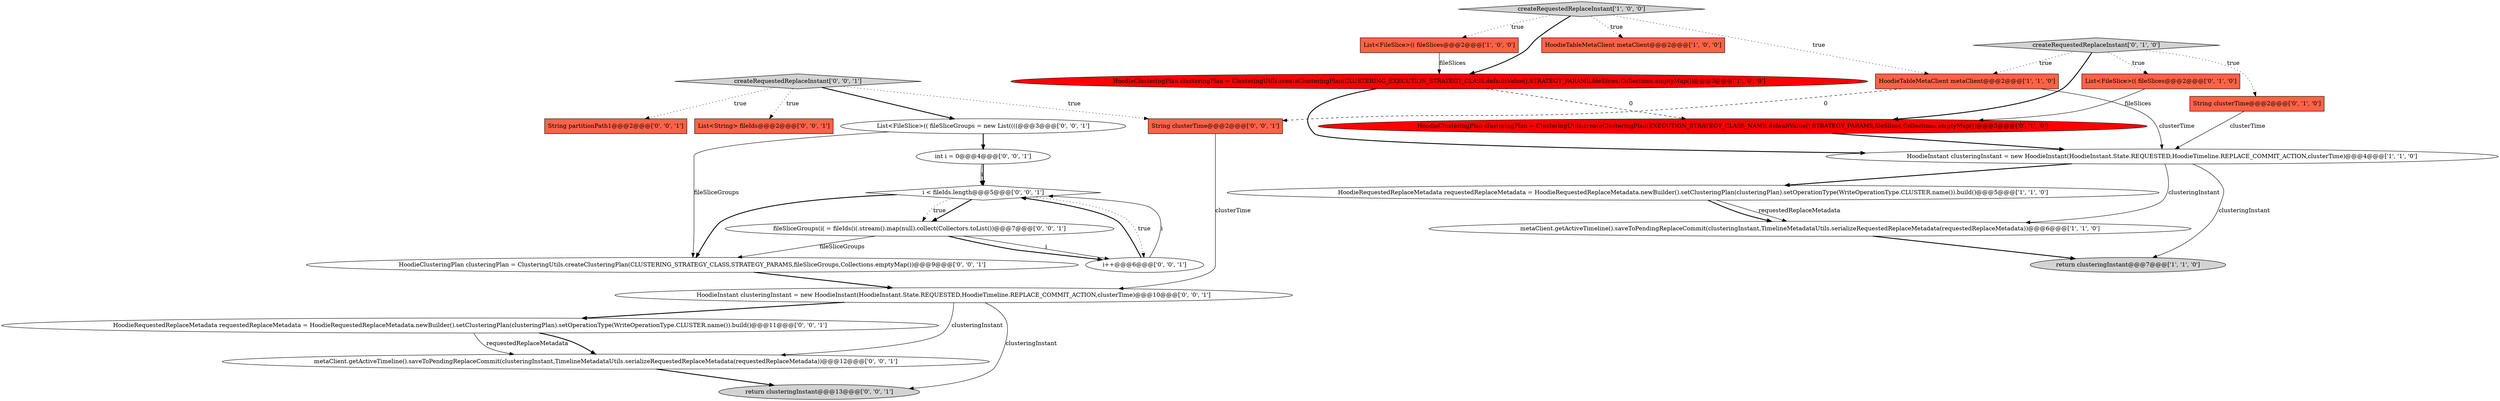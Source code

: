 digraph {
13 [style = filled, label = "List<String> fileIds@@@2@@@['0', '0', '1']", fillcolor = tomato, shape = box image = "AAA0AAABBB3BBB"];
25 [style = filled, label = "List<FileSlice>(( fileSliceGroups = new List((((@@@3@@@['0', '0', '1']", fillcolor = white, shape = ellipse image = "AAA0AAABBB3BBB"];
0 [style = filled, label = "List<FileSlice>(( fileSlices@@@2@@@['1', '0', '0']", fillcolor = tomato, shape = box image = "AAA0AAABBB1BBB"];
16 [style = filled, label = "fileSliceGroups(i( = fileIds(i(.stream().map(null).collect(Collectors.toList())@@@7@@@['0', '0', '1']", fillcolor = white, shape = ellipse image = "AAA0AAABBB3BBB"];
26 [style = filled, label = "i < fileIds.length@@@5@@@['0', '0', '1']", fillcolor = white, shape = diamond image = "AAA0AAABBB3BBB"];
2 [style = filled, label = "HoodieTableMetaClient metaClient@@@2@@@['1', '0', '0']", fillcolor = tomato, shape = box image = "AAA0AAABBB1BBB"];
22 [style = filled, label = "HoodieInstant clusteringInstant = new HoodieInstant(HoodieInstant.State.REQUESTED,HoodieTimeline.REPLACE_COMMIT_ACTION,clusterTime)@@@10@@@['0', '0', '1']", fillcolor = white, shape = ellipse image = "AAA0AAABBB3BBB"];
7 [style = filled, label = "HoodieRequestedReplaceMetadata requestedReplaceMetadata = HoodieRequestedReplaceMetadata.newBuilder().setClusteringPlan(clusteringPlan).setOperationType(WriteOperationType.CLUSTER.name()).build()@@@5@@@['1', '1', '0']", fillcolor = white, shape = ellipse image = "AAA0AAABBB1BBB"];
18 [style = filled, label = "createRequestedReplaceInstant['0', '0', '1']", fillcolor = lightgray, shape = diamond image = "AAA0AAABBB3BBB"];
11 [style = filled, label = "List<FileSlice>(( fileSlices@@@2@@@['0', '1', '0']", fillcolor = tomato, shape = box image = "AAA0AAABBB2BBB"];
9 [style = filled, label = "createRequestedReplaceInstant['0', '1', '0']", fillcolor = lightgray, shape = diamond image = "AAA0AAABBB2BBB"];
23 [style = filled, label = "int i = 0@@@4@@@['0', '0', '1']", fillcolor = white, shape = ellipse image = "AAA0AAABBB3BBB"];
20 [style = filled, label = "String clusterTime@@@2@@@['0', '0', '1']", fillcolor = tomato, shape = box image = "AAA0AAABBB3BBB"];
1 [style = filled, label = "createRequestedReplaceInstant['1', '0', '0']", fillcolor = lightgray, shape = diamond image = "AAA0AAABBB1BBB"];
6 [style = filled, label = "metaClient.getActiveTimeline().saveToPendingReplaceCommit(clusteringInstant,TimelineMetadataUtils.serializeRequestedReplaceMetadata(requestedReplaceMetadata))@@@6@@@['1', '1', '0']", fillcolor = white, shape = ellipse image = "AAA0AAABBB1BBB"];
17 [style = filled, label = "String partitionPath1@@@2@@@['0', '0', '1']", fillcolor = tomato, shape = box image = "AAA0AAABBB3BBB"];
8 [style = filled, label = "return clusteringInstant@@@7@@@['1', '1', '0']", fillcolor = lightgray, shape = ellipse image = "AAA0AAABBB1BBB"];
14 [style = filled, label = "HoodieRequestedReplaceMetadata requestedReplaceMetadata = HoodieRequestedReplaceMetadata.newBuilder().setClusteringPlan(clusteringPlan).setOperationType(WriteOperationType.CLUSTER.name()).build()@@@11@@@['0', '0', '1']", fillcolor = white, shape = ellipse image = "AAA0AAABBB3BBB"];
21 [style = filled, label = "return clusteringInstant@@@13@@@['0', '0', '1']", fillcolor = lightgray, shape = ellipse image = "AAA0AAABBB3BBB"];
19 [style = filled, label = "HoodieClusteringPlan clusteringPlan = ClusteringUtils.createClusteringPlan(CLUSTERING_STRATEGY_CLASS,STRATEGY_PARAMS,fileSliceGroups,Collections.emptyMap())@@@9@@@['0', '0', '1']", fillcolor = white, shape = ellipse image = "AAA0AAABBB3BBB"];
4 [style = filled, label = "HoodieClusteringPlan clusteringPlan = ClusteringUtils.createClusteringPlan(CLUSTERING_EXECUTION_STRATEGY_CLASS.defaultValue(),STRATEGY_PARAMS,fileSlices,Collections.emptyMap())@@@3@@@['1', '0', '0']", fillcolor = red, shape = ellipse image = "AAA1AAABBB1BBB"];
5 [style = filled, label = "HoodieInstant clusteringInstant = new HoodieInstant(HoodieInstant.State.REQUESTED,HoodieTimeline.REPLACE_COMMIT_ACTION,clusterTime)@@@4@@@['1', '1', '0']", fillcolor = white, shape = ellipse image = "AAA0AAABBB1BBB"];
12 [style = filled, label = "HoodieClusteringPlan clusteringPlan = ClusteringUtils.createClusteringPlan(EXECUTION_STRATEGY_CLASS_NAME.defaultValue(),STRATEGY_PARAMS,fileSlices,Collections.emptyMap())@@@3@@@['0', '1', '0']", fillcolor = red, shape = ellipse image = "AAA1AAABBB2BBB"];
15 [style = filled, label = "metaClient.getActiveTimeline().saveToPendingReplaceCommit(clusteringInstant,TimelineMetadataUtils.serializeRequestedReplaceMetadata(requestedReplaceMetadata))@@@12@@@['0', '0', '1']", fillcolor = white, shape = ellipse image = "AAA0AAABBB3BBB"];
24 [style = filled, label = "i++@@@6@@@['0', '0', '1']", fillcolor = white, shape = ellipse image = "AAA0AAABBB3BBB"];
10 [style = filled, label = "String clusterTime@@@2@@@['0', '1', '0']", fillcolor = tomato, shape = box image = "AAA0AAABBB2BBB"];
3 [style = filled, label = "HoodieTableMetaClient metaClient@@@2@@@['1', '1', '0']", fillcolor = tomato, shape = box image = "AAA0AAABBB1BBB"];
0->4 [style = solid, label="fileSlices"];
7->6 [style = solid, label="requestedReplaceMetadata"];
1->4 [style = bold, label=""];
5->6 [style = solid, label="clusteringInstant"];
12->5 [style = bold, label=""];
25->23 [style = bold, label=""];
15->21 [style = bold, label=""];
25->19 [style = solid, label="fileSliceGroups"];
16->24 [style = bold, label=""];
22->21 [style = solid, label="clusteringInstant"];
9->11 [style = dotted, label="true"];
11->12 [style = solid, label="fileSlices"];
24->26 [style = solid, label="i"];
23->26 [style = bold, label=""];
10->5 [style = solid, label="clusterTime"];
5->8 [style = solid, label="clusteringInstant"];
18->20 [style = dotted, label="true"];
26->19 [style = bold, label=""];
3->5 [style = solid, label="clusterTime"];
4->12 [style = dashed, label="0"];
1->3 [style = dotted, label="true"];
26->16 [style = bold, label=""];
24->26 [style = bold, label=""];
14->15 [style = solid, label="requestedReplaceMetadata"];
16->19 [style = solid, label="fileSliceGroups"];
22->15 [style = solid, label="clusteringInstant"];
20->22 [style = solid, label="clusterTime"];
26->24 [style = dotted, label="true"];
3->20 [style = dashed, label="0"];
6->8 [style = bold, label=""];
7->6 [style = bold, label=""];
18->25 [style = bold, label=""];
5->7 [style = bold, label=""];
14->15 [style = bold, label=""];
16->24 [style = solid, label="i"];
26->16 [style = dotted, label="true"];
9->12 [style = bold, label=""];
1->0 [style = dotted, label="true"];
18->17 [style = dotted, label="true"];
22->14 [style = bold, label=""];
23->26 [style = solid, label="i"];
1->2 [style = dotted, label="true"];
9->10 [style = dotted, label="true"];
19->22 [style = bold, label=""];
4->5 [style = bold, label=""];
9->3 [style = dotted, label="true"];
18->13 [style = dotted, label="true"];
}
